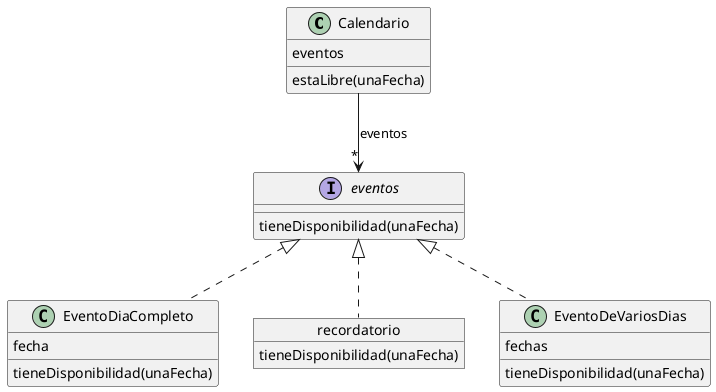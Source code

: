 @startuml diagrama

Class Calendario {
    eventos

    estaLibre(unaFecha)
}

interface eventos {
    tieneDisponibilidad(unaFecha)
}

Class EventoDiaCompleto {
    fecha 

    tieneDisponibilidad(unaFecha)
}

object recordatorio {
    tieneDisponibilidad(unaFecha)
}

Class EventoDeVariosDias {
    fechas

    tieneDisponibilidad(unaFecha)
}

Calendario --> "*" eventos : eventos
EventoDiaCompleto .u.|> eventos
recordatorio .u.|> eventos
EventoDeVariosDias .u.|> eventos

@enduml